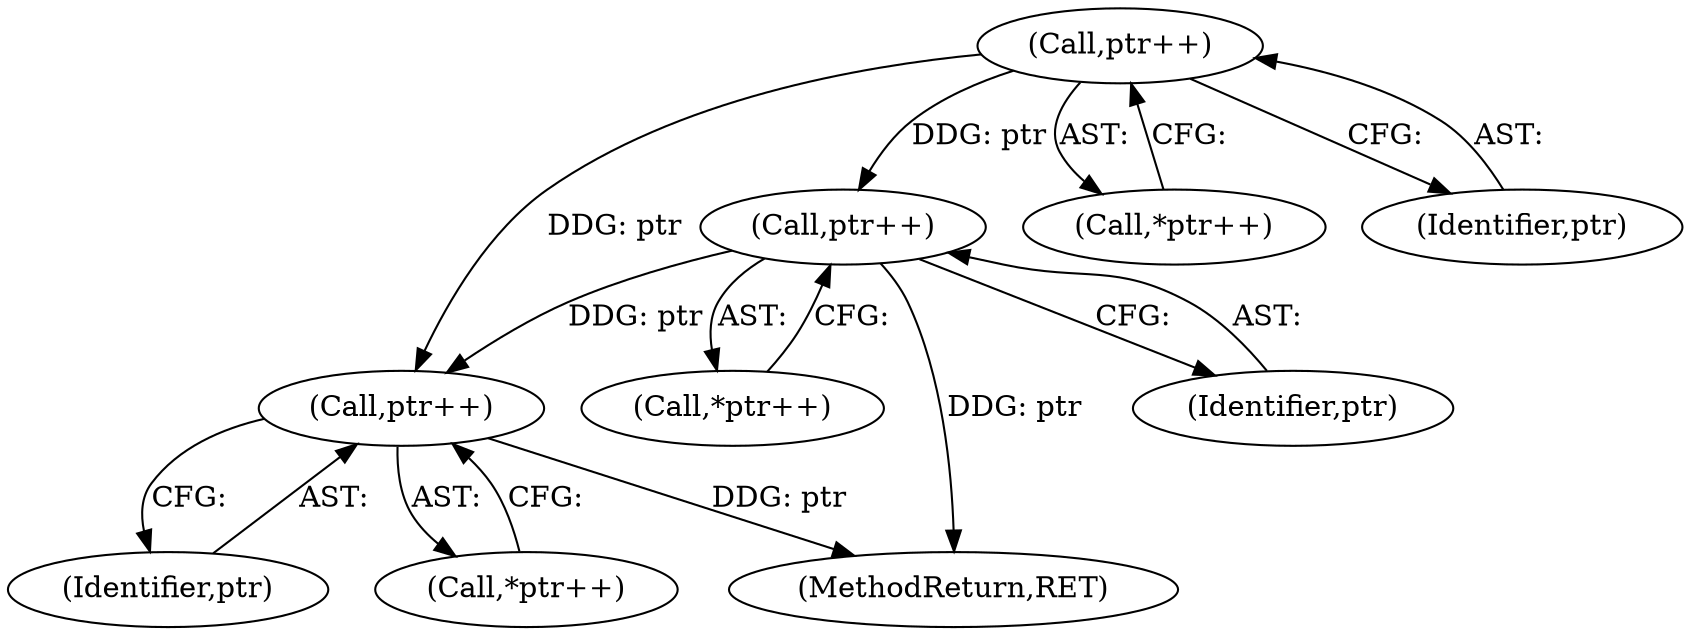 digraph "0_enlightment_37a96801663b7b4cd3fbe56cc0eb8b6a17e766a8@pointer" {
"1000727" [label="(Call,ptr++)"];
"1000661" [label="(Call,ptr++)"];
"1000633" [label="(Call,ptr++)"];
"1000661" [label="(Call,ptr++)"];
"1000728" [label="(Identifier,ptr)"];
"1000633" [label="(Call,ptr++)"];
"1000660" [label="(Call,*ptr++)"];
"1000726" [label="(Call,*ptr++)"];
"1000632" [label="(Call,*ptr++)"];
"1000775" [label="(MethodReturn,RET)"];
"1000634" [label="(Identifier,ptr)"];
"1000727" [label="(Call,ptr++)"];
"1000662" [label="(Identifier,ptr)"];
"1000727" -> "1000726"  [label="AST: "];
"1000727" -> "1000728"  [label="CFG: "];
"1000728" -> "1000727"  [label="AST: "];
"1000726" -> "1000727"  [label="CFG: "];
"1000727" -> "1000775"  [label="DDG: ptr"];
"1000661" -> "1000727"  [label="DDG: ptr"];
"1000633" -> "1000727"  [label="DDG: ptr"];
"1000661" -> "1000660"  [label="AST: "];
"1000661" -> "1000662"  [label="CFG: "];
"1000662" -> "1000661"  [label="AST: "];
"1000660" -> "1000661"  [label="CFG: "];
"1000661" -> "1000775"  [label="DDG: ptr"];
"1000633" -> "1000661"  [label="DDG: ptr"];
"1000633" -> "1000632"  [label="AST: "];
"1000633" -> "1000634"  [label="CFG: "];
"1000634" -> "1000633"  [label="AST: "];
"1000632" -> "1000633"  [label="CFG: "];
}
